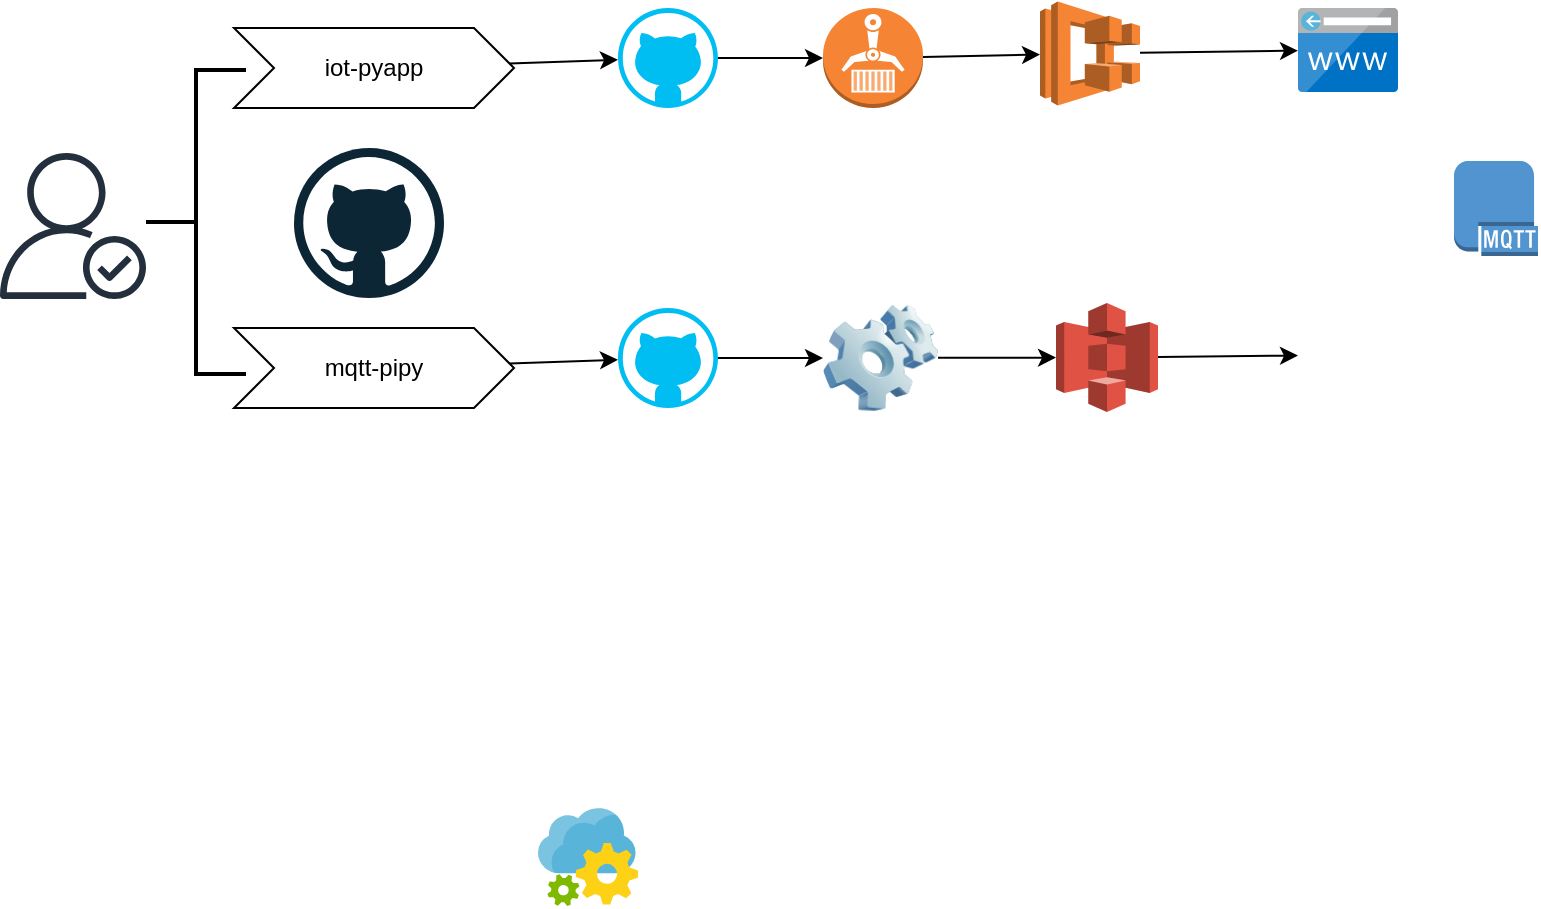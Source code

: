 <mxfile version="24.7.8">
  <diagram name="Page-1" id="uC92Zu7D8X2csILMEevF">
    <mxGraphModel dx="2156" dy="863" grid="1" gridSize="10" guides="1" tooltips="1" connect="1" arrows="1" fold="1" page="1" pageScale="1" pageWidth="850" pageHeight="1100" math="0" shadow="0">
      <root>
        <mxCell id="0" />
        <mxCell id="1" parent="0" />
        <mxCell id="kq8cGAj2oKAW3e5R3n5f-2" value="" style="shape=image;html=1;verticalAlign=top;verticalLabelPosition=bottom;labelBackgroundColor=#ffffff;imageAspect=0;aspect=fixed;image=https://cdn1.iconfinder.com/data/icons/fruit-136/64/Fruit_iconfree_Filled_Outline_raspberry-healthy-organic-food-fruit_icon-128.png" vertex="1" parent="1">
          <mxGeometry x="-170" y="495" width="57" height="57" as="geometry" />
        </mxCell>
        <mxCell id="kq8cGAj2oKAW3e5R3n5f-3" value="" style="outlineConnect=0;dashed=0;verticalLabelPosition=bottom;verticalAlign=top;align=center;html=1;shape=mxgraph.aws3.mqtt_protocol;fillColor=#5294CF;gradientColor=none;" vertex="1" parent="1">
          <mxGeometry x="-92" y="426.5" width="42" height="47.5" as="geometry" />
        </mxCell>
        <mxCell id="kq8cGAj2oKAW3e5R3n5f-24" value="" style="edgeStyle=none;rounded=0;orthogonalLoop=1;jettySize=auto;html=1;" edge="1" parent="1" source="kq8cGAj2oKAW3e5R3n5f-4" target="kq8cGAj2oKAW3e5R3n5f-11">
          <mxGeometry relative="1" as="geometry" />
        </mxCell>
        <mxCell id="kq8cGAj2oKAW3e5R3n5f-4" value="" style="outlineConnect=0;dashed=0;verticalLabelPosition=bottom;verticalAlign=top;align=center;html=1;shape=mxgraph.aws3.ecs;fillColor=#F58534;gradientColor=none;" vertex="1" parent="1">
          <mxGeometry x="-299" y="346.75" width="50" height="52" as="geometry" />
        </mxCell>
        <mxCell id="kq8cGAj2oKAW3e5R3n5f-23" value="" style="edgeStyle=none;rounded=0;orthogonalLoop=1;jettySize=auto;html=1;" edge="1" parent="1" source="kq8cGAj2oKAW3e5R3n5f-5" target="kq8cGAj2oKAW3e5R3n5f-4">
          <mxGeometry relative="1" as="geometry" />
        </mxCell>
        <mxCell id="kq8cGAj2oKAW3e5R3n5f-5" value="" style="outlineConnect=0;dashed=0;verticalLabelPosition=bottom;verticalAlign=top;align=center;html=1;shape=mxgraph.aws3.ecr;fillColor=#F58534;gradientColor=none;" vertex="1" parent="1">
          <mxGeometry x="-407.5" y="350" width="50" height="50" as="geometry" />
        </mxCell>
        <mxCell id="kq8cGAj2oKAW3e5R3n5f-28" value="" style="edgeStyle=none;rounded=0;orthogonalLoop=1;jettySize=auto;html=1;" edge="1" parent="1" source="kq8cGAj2oKAW3e5R3n5f-6" target="kq8cGAj2oKAW3e5R3n5f-2">
          <mxGeometry relative="1" as="geometry" />
        </mxCell>
        <mxCell id="kq8cGAj2oKAW3e5R3n5f-6" value="" style="outlineConnect=0;dashed=0;verticalLabelPosition=bottom;verticalAlign=top;align=center;html=1;shape=mxgraph.aws3.s3;fillColor=#E05243;gradientColor=none;" vertex="1" parent="1">
          <mxGeometry x="-291" y="497.5" width="51" height="54.5" as="geometry" />
        </mxCell>
        <mxCell id="kq8cGAj2oKAW3e5R3n5f-7" value="" style="dashed=0;outlineConnect=0;html=1;align=center;labelPosition=center;verticalLabelPosition=bottom;verticalAlign=top;shape=mxgraph.weblogos.github" vertex="1" parent="1">
          <mxGeometry x="-672" y="420" width="75" height="75" as="geometry" />
        </mxCell>
        <mxCell id="kq8cGAj2oKAW3e5R3n5f-21" value="" style="edgeStyle=none;rounded=0;orthogonalLoop=1;jettySize=auto;html=1;" edge="1" parent="1" source="kq8cGAj2oKAW3e5R3n5f-8" target="kq8cGAj2oKAW3e5R3n5f-19">
          <mxGeometry relative="1" as="geometry" />
        </mxCell>
        <mxCell id="kq8cGAj2oKAW3e5R3n5f-8" value="iot-pyapp" style="shape=step;perimeter=stepPerimeter;whiteSpace=wrap;html=1;fixedSize=1;" vertex="1" parent="1">
          <mxGeometry x="-702" y="360" width="140" height="40" as="geometry" />
        </mxCell>
        <mxCell id="kq8cGAj2oKAW3e5R3n5f-25" value="" style="edgeStyle=none;rounded=0;orthogonalLoop=1;jettySize=auto;html=1;" edge="1" parent="1" source="kq8cGAj2oKAW3e5R3n5f-9" target="kq8cGAj2oKAW3e5R3n5f-20">
          <mxGeometry relative="1" as="geometry" />
        </mxCell>
        <mxCell id="kq8cGAj2oKAW3e5R3n5f-9" value="mqtt-pipy" style="shape=step;perimeter=stepPerimeter;whiteSpace=wrap;html=1;fixedSize=1;" vertex="1" parent="1">
          <mxGeometry x="-702" y="510" width="140" height="40" as="geometry" />
        </mxCell>
        <mxCell id="kq8cGAj2oKAW3e5R3n5f-10" value="" style="image;sketch=0;aspect=fixed;html=1;points=[];align=center;fontSize=12;image=img/lib/mscae/App_Configuration.svg;" vertex="1" parent="1">
          <mxGeometry x="-550" y="750" width="50" height="49" as="geometry" />
        </mxCell>
        <mxCell id="kq8cGAj2oKAW3e5R3n5f-11" value="" style="image;sketch=0;aspect=fixed;html=1;points=[];align=center;fontSize=12;image=img/lib/mscae/CustomDomain.svg;" vertex="1" parent="1">
          <mxGeometry x="-170" y="350" width="50" height="42" as="geometry" />
        </mxCell>
        <mxCell id="kq8cGAj2oKAW3e5R3n5f-27" value="" style="edgeStyle=none;rounded=0;orthogonalLoop=1;jettySize=auto;html=1;" edge="1" parent="1" source="kq8cGAj2oKAW3e5R3n5f-15" target="kq8cGAj2oKAW3e5R3n5f-6">
          <mxGeometry relative="1" as="geometry" />
        </mxCell>
        <mxCell id="kq8cGAj2oKAW3e5R3n5f-15" value="" style="image;html=1;image=img/lib/clip_art/computers/Software_128x128.png" vertex="1" parent="1">
          <mxGeometry x="-407.5" y="497.5" width="57.5" height="55" as="geometry" />
        </mxCell>
        <mxCell id="kq8cGAj2oKAW3e5R3n5f-16" value="" style="strokeWidth=2;html=1;shape=mxgraph.flowchart.annotation_2;align=left;labelPosition=right;pointerEvents=1;" vertex="1" parent="1">
          <mxGeometry x="-746" y="381" width="50" height="152" as="geometry" />
        </mxCell>
        <mxCell id="kq8cGAj2oKAW3e5R3n5f-18" value="" style="sketch=0;outlineConnect=0;fontColor=#232F3E;gradientColor=none;fillColor=#232F3D;strokeColor=none;dashed=0;verticalLabelPosition=bottom;verticalAlign=top;align=center;html=1;fontSize=12;fontStyle=0;aspect=fixed;pointerEvents=1;shape=mxgraph.aws4.authenticated_user;" vertex="1" parent="1">
          <mxGeometry x="-819" y="422.5" width="73" height="73" as="geometry" />
        </mxCell>
        <mxCell id="kq8cGAj2oKAW3e5R3n5f-22" value="" style="edgeStyle=none;rounded=0;orthogonalLoop=1;jettySize=auto;html=1;" edge="1" parent="1" source="kq8cGAj2oKAW3e5R3n5f-19" target="kq8cGAj2oKAW3e5R3n5f-5">
          <mxGeometry relative="1" as="geometry" />
        </mxCell>
        <mxCell id="kq8cGAj2oKAW3e5R3n5f-19" value="" style="verticalLabelPosition=bottom;html=1;verticalAlign=top;align=center;strokeColor=none;fillColor=#00BEF2;shape=mxgraph.azure.github_code;pointerEvents=1;" vertex="1" parent="1">
          <mxGeometry x="-510" y="350" width="50" height="50" as="geometry" />
        </mxCell>
        <mxCell id="kq8cGAj2oKAW3e5R3n5f-26" value="" style="edgeStyle=none;rounded=0;orthogonalLoop=1;jettySize=auto;html=1;" edge="1" parent="1" source="kq8cGAj2oKAW3e5R3n5f-20" target="kq8cGAj2oKAW3e5R3n5f-15">
          <mxGeometry relative="1" as="geometry" />
        </mxCell>
        <mxCell id="kq8cGAj2oKAW3e5R3n5f-20" value="" style="verticalLabelPosition=bottom;html=1;verticalAlign=top;align=center;strokeColor=none;fillColor=#00BEF2;shape=mxgraph.azure.github_code;pointerEvents=1;" vertex="1" parent="1">
          <mxGeometry x="-510" y="500" width="50" height="50" as="geometry" />
        </mxCell>
      </root>
    </mxGraphModel>
  </diagram>
</mxfile>
